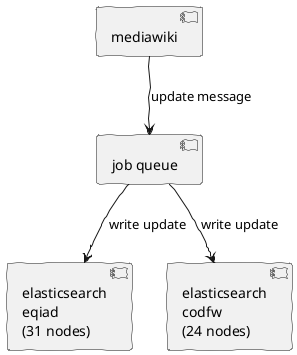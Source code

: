 @startuml
skinparam handwritten true

[mediawiki]

[job queue] as jq

[elasticsearch\neqiad\n(31 nodes)] as eqiad
[elasticsearch\ncodfw\n(24 nodes)] as codfw

mediawiki --> jq: update message

jq --> eqiad: write update
jq --> codfw: write update

@enduml